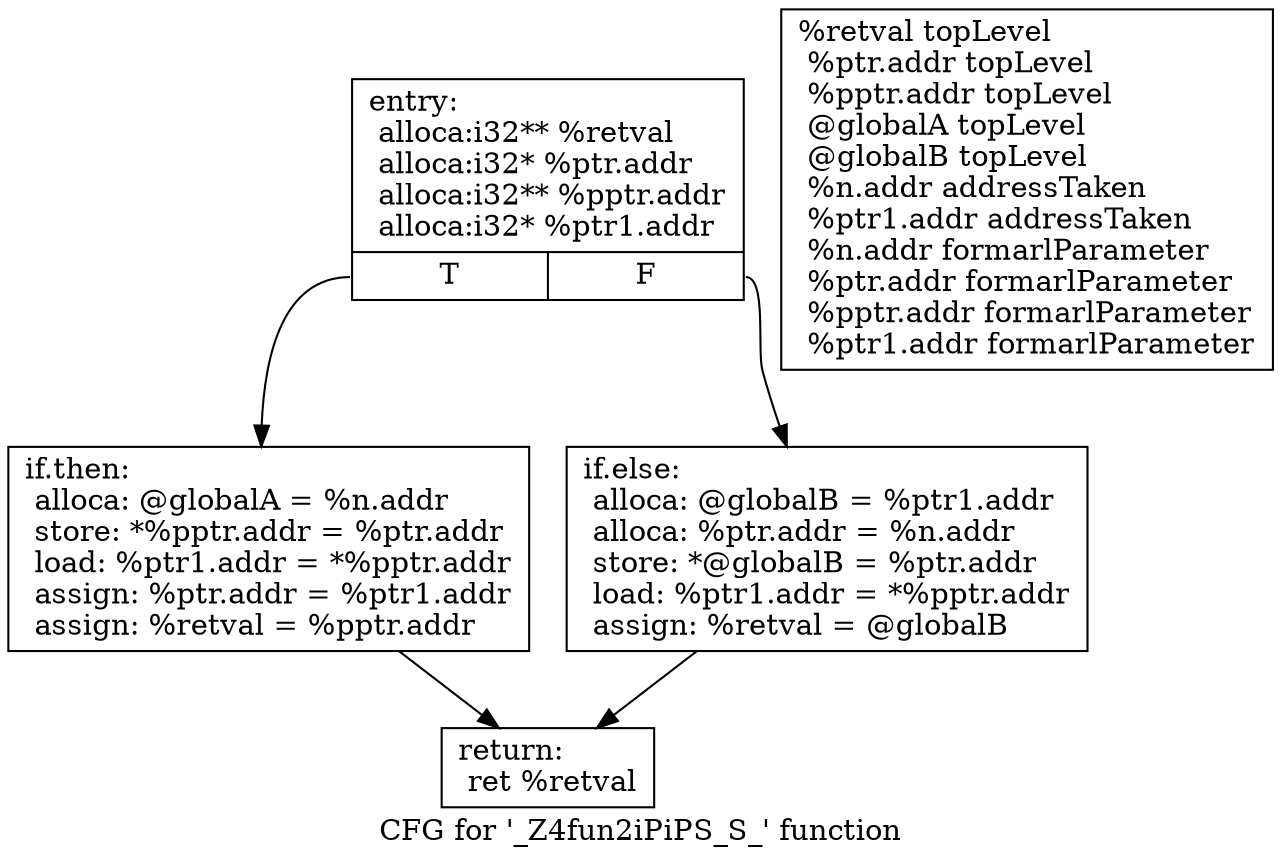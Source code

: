 digraph "CFG for '_Z4fun2iPiPS_S_' function" {
	label="CFG for '_Z4fun2iPiPS_S_' function";

	Node0x949ea00 [shape=record,label="{entry:\l alloca:i32** %retval\l alloca:i32* %ptr.addr\l alloca:i32** %pptr.addr\l alloca:i32* %ptr1.addr\l |{<s0>T|<s1>F}}"];
	Node0x949ea00:s0 -> Node0x949f010;
	Node0x949ea00:s1 -> Node0x949f0e0;
	Node0x949f010 [shape=record,label="{if.then:                                          \l alloca: @globalA = %n.addr\l store: *%pptr.addr = %ptr.addr\l load: %ptr1.addr = *%pptr.addr\l assign: %ptr.addr = %ptr1.addr\l assign: %retval = %pptr.addr\l }"];
	Node0x949f010 -> Node0x949f800;
	Node0x949f0e0 [shape=record,label="{if.else:                                          \l alloca: @globalB = %ptr1.addr\l alloca: %ptr.addr = %n.addr\l store: *@globalB = %ptr.addr\l load: %ptr1.addr = *%pptr.addr\l assign: %retval = @globalB\l }"];
	Node0x949f0e0 -> Node0x949f800;
	Node0x949f800 [shape=record,label="{return:                                           \l ret %retval\l }"];
	Node1 [shape=record,label="{%retval topLevel\l %ptr.addr topLevel\l %pptr.addr topLevel\l @globalA topLevel\l @globalB topLevel\l %n.addr addressTaken\l %ptr1.addr addressTaken\l %n.addr formarlParameter\l %ptr.addr formarlParameter\l %pptr.addr formarlParameter\l %ptr1.addr formarlParameter\l }"];}
